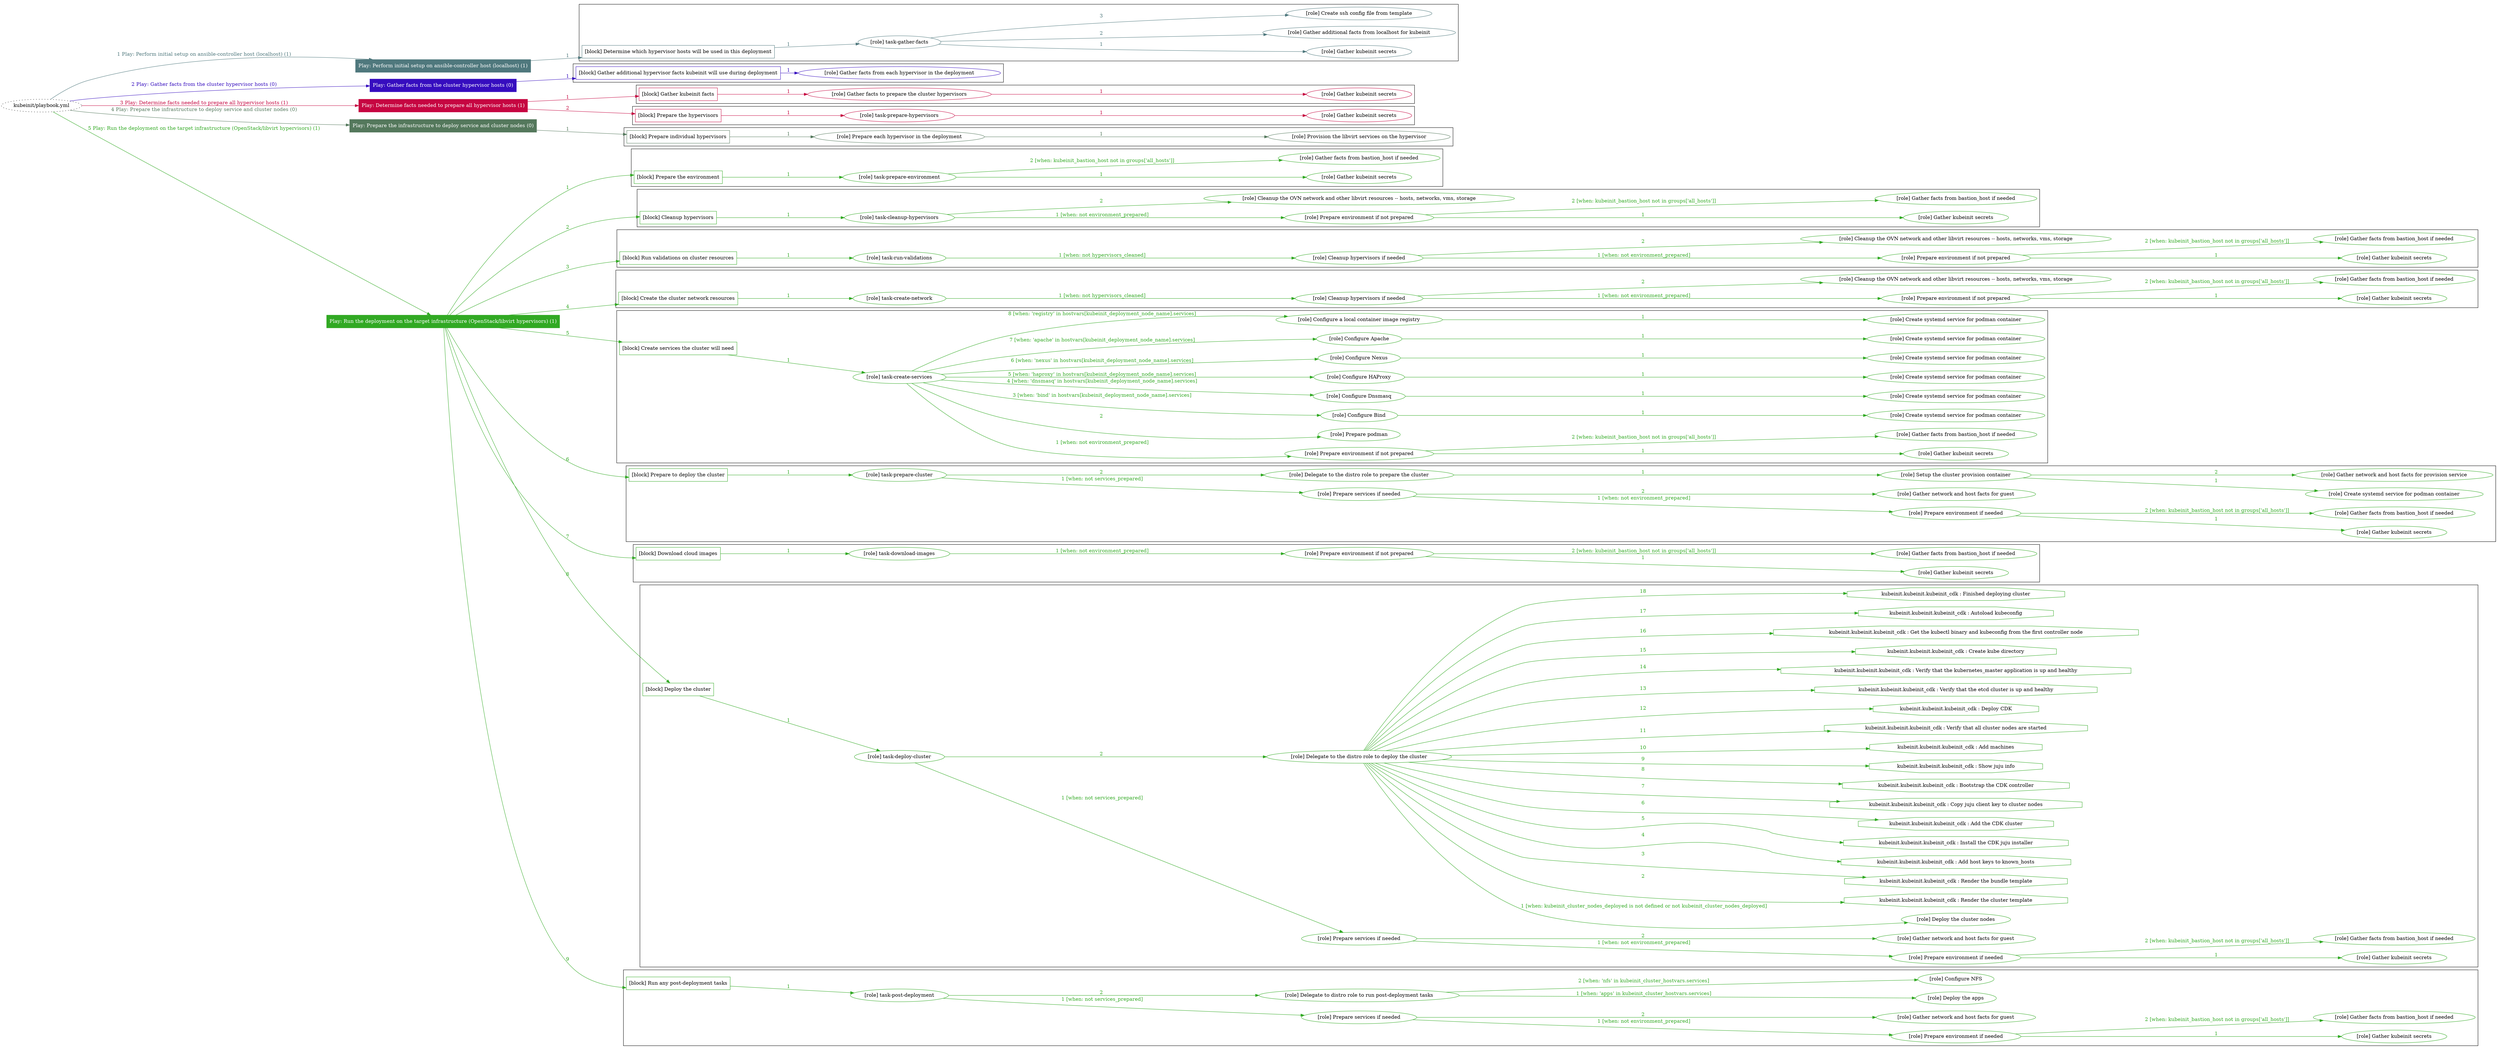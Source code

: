 digraph {
	graph [concentrate=true ordering=in rankdir=LR ratio=fill]
	edge [esep=5 sep=10]
	"kubeinit/playbook.yml" [URL="/home/runner/work/kubeinit/kubeinit/kubeinit/playbook.yml" id=playbook_dfb9aaf6 style=dotted]
	"kubeinit/playbook.yml" -> play_ce35be70 [label="1 Play: Perform initial setup on ansible-controller host (localhost) (1)" color="#4f787d" fontcolor="#4f787d" id=edge_play_ce35be70 labeltooltip="1 Play: Perform initial setup on ansible-controller host (localhost) (1)" tooltip="1 Play: Perform initial setup on ansible-controller host (localhost) (1)"]
	subgraph "Play: Perform initial setup on ansible-controller host (localhost) (1)" {
		play_ce35be70 [label="Play: Perform initial setup on ansible-controller host (localhost) (1)" URL="/home/runner/work/kubeinit/kubeinit/kubeinit/playbook.yml" color="#4f787d" fontcolor="#ffffff" id=play_ce35be70 shape=box style=filled tooltip=localhost]
		play_ce35be70 -> block_980a6d3f [label=1 color="#4f787d" fontcolor="#4f787d" id=edge_block_980a6d3f labeltooltip=1 tooltip=1]
		subgraph cluster_block_980a6d3f {
			block_980a6d3f [label="[block] Determine which hypervisor hosts will be used in this deployment" URL="/home/runner/work/kubeinit/kubeinit/kubeinit/playbook.yml" color="#4f787d" id=block_980a6d3f labeltooltip="Determine which hypervisor hosts will be used in this deployment" shape=box tooltip="Determine which hypervisor hosts will be used in this deployment"]
			block_980a6d3f -> role_577dd41f [label="1 " color="#4f787d" fontcolor="#4f787d" id=edge_role_577dd41f labeltooltip="1 " tooltip="1 "]
			subgraph "task-gather-facts" {
				role_577dd41f [label="[role] task-gather-facts" URL="/home/runner/work/kubeinit/kubeinit/kubeinit/playbook.yml" color="#4f787d" id=role_577dd41f tooltip="task-gather-facts"]
				role_577dd41f -> role_c8eecd7a [label="1 " color="#4f787d" fontcolor="#4f787d" id=edge_role_c8eecd7a labeltooltip="1 " tooltip="1 "]
				subgraph "Gather kubeinit secrets" {
					role_c8eecd7a [label="[role] Gather kubeinit secrets" URL="/home/runner/.ansible/collections/ansible_collections/kubeinit/kubeinit/roles/kubeinit_prepare/tasks/build_hypervisors_group.yml" color="#4f787d" id=role_c8eecd7a tooltip="Gather kubeinit secrets"]
				}
				role_577dd41f -> role_4077e6ee [label="2 " color="#4f787d" fontcolor="#4f787d" id=edge_role_4077e6ee labeltooltip="2 " tooltip="2 "]
				subgraph "Gather additional facts from localhost for kubeinit" {
					role_4077e6ee [label="[role] Gather additional facts from localhost for kubeinit" URL="/home/runner/.ansible/collections/ansible_collections/kubeinit/kubeinit/roles/kubeinit_prepare/tasks/build_hypervisors_group.yml" color="#4f787d" id=role_4077e6ee tooltip="Gather additional facts from localhost for kubeinit"]
				}
				role_577dd41f -> role_09afb57d [label="3 " color="#4f787d" fontcolor="#4f787d" id=edge_role_09afb57d labeltooltip="3 " tooltip="3 "]
				subgraph "Create ssh config file from template" {
					role_09afb57d [label="[role] Create ssh config file from template" URL="/home/runner/.ansible/collections/ansible_collections/kubeinit/kubeinit/roles/kubeinit_prepare/tasks/build_hypervisors_group.yml" color="#4f787d" id=role_09afb57d tooltip="Create ssh config file from template"]
				}
			}
		}
	}
	"kubeinit/playbook.yml" -> play_c5776a15 [label="2 Play: Gather facts from the cluster hypervisor hosts (0)" color="#360dbf" fontcolor="#360dbf" id=edge_play_c5776a15 labeltooltip="2 Play: Gather facts from the cluster hypervisor hosts (0)" tooltip="2 Play: Gather facts from the cluster hypervisor hosts (0)"]
	subgraph "Play: Gather facts from the cluster hypervisor hosts (0)" {
		play_c5776a15 [label="Play: Gather facts from the cluster hypervisor hosts (0)" URL="/home/runner/work/kubeinit/kubeinit/kubeinit/playbook.yml" color="#360dbf" fontcolor="#ffffff" id=play_c5776a15 shape=box style=filled tooltip="Play: Gather facts from the cluster hypervisor hosts (0)"]
		play_c5776a15 -> block_03d723db [label=1 color="#360dbf" fontcolor="#360dbf" id=edge_block_03d723db labeltooltip=1 tooltip=1]
		subgraph cluster_block_03d723db {
			block_03d723db [label="[block] Gather additional hypervisor facts kubeinit will use during deployment" URL="/home/runner/work/kubeinit/kubeinit/kubeinit/playbook.yml" color="#360dbf" id=block_03d723db labeltooltip="Gather additional hypervisor facts kubeinit will use during deployment" shape=box tooltip="Gather additional hypervisor facts kubeinit will use during deployment"]
			block_03d723db -> role_07806a2a [label="1 " color="#360dbf" fontcolor="#360dbf" id=edge_role_07806a2a labeltooltip="1 " tooltip="1 "]
			subgraph "Gather facts from each hypervisor in the deployment" {
				role_07806a2a [label="[role] Gather facts from each hypervisor in the deployment" URL="/home/runner/work/kubeinit/kubeinit/kubeinit/playbook.yml" color="#360dbf" id=role_07806a2a tooltip="Gather facts from each hypervisor in the deployment"]
			}
		}
	}
	"kubeinit/playbook.yml" -> play_e77ea2e9 [label="3 Play: Determine facts needed to prepare all hypervisor hosts (1)" color="#c60641" fontcolor="#c60641" id=edge_play_e77ea2e9 labeltooltip="3 Play: Determine facts needed to prepare all hypervisor hosts (1)" tooltip="3 Play: Determine facts needed to prepare all hypervisor hosts (1)"]
	subgraph "Play: Determine facts needed to prepare all hypervisor hosts (1)" {
		play_e77ea2e9 [label="Play: Determine facts needed to prepare all hypervisor hosts (1)" URL="/home/runner/work/kubeinit/kubeinit/kubeinit/playbook.yml" color="#c60641" fontcolor="#ffffff" id=play_e77ea2e9 shape=box style=filled tooltip=localhost]
		play_e77ea2e9 -> block_cf10e8ef [label=1 color="#c60641" fontcolor="#c60641" id=edge_block_cf10e8ef labeltooltip=1 tooltip=1]
		subgraph cluster_block_cf10e8ef {
			block_cf10e8ef [label="[block] Gather kubeinit facts" URL="/home/runner/work/kubeinit/kubeinit/kubeinit/playbook.yml" color="#c60641" id=block_cf10e8ef labeltooltip="Gather kubeinit facts" shape=box tooltip="Gather kubeinit facts"]
			block_cf10e8ef -> role_2bd55e0e [label="1 " color="#c60641" fontcolor="#c60641" id=edge_role_2bd55e0e labeltooltip="1 " tooltip="1 "]
			subgraph "Gather facts to prepare the cluster hypervisors" {
				role_2bd55e0e [label="[role] Gather facts to prepare the cluster hypervisors" URL="/home/runner/work/kubeinit/kubeinit/kubeinit/playbook.yml" color="#c60641" id=role_2bd55e0e tooltip="Gather facts to prepare the cluster hypervisors"]
				role_2bd55e0e -> role_bd4fb878 [label="1 " color="#c60641" fontcolor="#c60641" id=edge_role_bd4fb878 labeltooltip="1 " tooltip="1 "]
				subgraph "Gather kubeinit secrets" {
					role_bd4fb878 [label="[role] Gather kubeinit secrets" URL="/home/runner/.ansible/collections/ansible_collections/kubeinit/kubeinit/roles/kubeinit_prepare/tasks/gather_kubeinit_facts.yml" color="#c60641" id=role_bd4fb878 tooltip="Gather kubeinit secrets"]
				}
			}
		}
		play_e77ea2e9 -> block_c639c18f [label=2 color="#c60641" fontcolor="#c60641" id=edge_block_c639c18f labeltooltip=2 tooltip=2]
		subgraph cluster_block_c639c18f {
			block_c639c18f [label="[block] Prepare the hypervisors" URL="/home/runner/work/kubeinit/kubeinit/kubeinit/playbook.yml" color="#c60641" id=block_c639c18f labeltooltip="Prepare the hypervisors" shape=box tooltip="Prepare the hypervisors"]
			block_c639c18f -> role_d2f1f141 [label="1 " color="#c60641" fontcolor="#c60641" id=edge_role_d2f1f141 labeltooltip="1 " tooltip="1 "]
			subgraph "task-prepare-hypervisors" {
				role_d2f1f141 [label="[role] task-prepare-hypervisors" URL="/home/runner/work/kubeinit/kubeinit/kubeinit/playbook.yml" color="#c60641" id=role_d2f1f141 tooltip="task-prepare-hypervisors"]
				role_d2f1f141 -> role_ad0643ac [label="1 " color="#c60641" fontcolor="#c60641" id=edge_role_ad0643ac labeltooltip="1 " tooltip="1 "]
				subgraph "Gather kubeinit secrets" {
					role_ad0643ac [label="[role] Gather kubeinit secrets" URL="/home/runner/.ansible/collections/ansible_collections/kubeinit/kubeinit/roles/kubeinit_prepare/tasks/gather_kubeinit_facts.yml" color="#c60641" id=role_ad0643ac tooltip="Gather kubeinit secrets"]
				}
			}
		}
	}
	"kubeinit/playbook.yml" -> play_0781d156 [label="4 Play: Prepare the infrastructure to deploy service and cluster nodes (0)" color="#54785c" fontcolor="#54785c" id=edge_play_0781d156 labeltooltip="4 Play: Prepare the infrastructure to deploy service and cluster nodes (0)" tooltip="4 Play: Prepare the infrastructure to deploy service and cluster nodes (0)"]
	subgraph "Play: Prepare the infrastructure to deploy service and cluster nodes (0)" {
		play_0781d156 [label="Play: Prepare the infrastructure to deploy service and cluster nodes (0)" URL="/home/runner/work/kubeinit/kubeinit/kubeinit/playbook.yml" color="#54785c" fontcolor="#ffffff" id=play_0781d156 shape=box style=filled tooltip="Play: Prepare the infrastructure to deploy service and cluster nodes (0)"]
		play_0781d156 -> block_b0ea0a8d [label=1 color="#54785c" fontcolor="#54785c" id=edge_block_b0ea0a8d labeltooltip=1 tooltip=1]
		subgraph cluster_block_b0ea0a8d {
			block_b0ea0a8d [label="[block] Prepare individual hypervisors" URL="/home/runner/work/kubeinit/kubeinit/kubeinit/playbook.yml" color="#54785c" id=block_b0ea0a8d labeltooltip="Prepare individual hypervisors" shape=box tooltip="Prepare individual hypervisors"]
			block_b0ea0a8d -> role_e4de26d9 [label="1 " color="#54785c" fontcolor="#54785c" id=edge_role_e4de26d9 labeltooltip="1 " tooltip="1 "]
			subgraph "Prepare each hypervisor in the deployment" {
				role_e4de26d9 [label="[role] Prepare each hypervisor in the deployment" URL="/home/runner/work/kubeinit/kubeinit/kubeinit/playbook.yml" color="#54785c" id=role_e4de26d9 tooltip="Prepare each hypervisor in the deployment"]
				role_e4de26d9 -> role_e4129173 [label="1 " color="#54785c" fontcolor="#54785c" id=edge_role_e4129173 labeltooltip="1 " tooltip="1 "]
				subgraph "Provision the libvirt services on the hypervisor" {
					role_e4129173 [label="[role] Provision the libvirt services on the hypervisor" URL="/home/runner/.ansible/collections/ansible_collections/kubeinit/kubeinit/roles/kubeinit_prepare/tasks/prepare_hypervisor.yml" color="#54785c" id=role_e4129173 tooltip="Provision the libvirt services on the hypervisor"]
				}
			}
		}
	}
	"kubeinit/playbook.yml" -> play_5db4dd1e [label="5 Play: Run the deployment on the target infrastructure (OpenStack/libvirt hypervisors) (1)" color="#31a923" fontcolor="#31a923" id=edge_play_5db4dd1e labeltooltip="5 Play: Run the deployment on the target infrastructure (OpenStack/libvirt hypervisors) (1)" tooltip="5 Play: Run the deployment on the target infrastructure (OpenStack/libvirt hypervisors) (1)"]
	subgraph "Play: Run the deployment on the target infrastructure (OpenStack/libvirt hypervisors) (1)" {
		play_5db4dd1e [label="Play: Run the deployment on the target infrastructure (OpenStack/libvirt hypervisors) (1)" URL="/home/runner/work/kubeinit/kubeinit/kubeinit/playbook.yml" color="#31a923" fontcolor="#ffffff" id=play_5db4dd1e shape=box style=filled tooltip=localhost]
		play_5db4dd1e -> block_e2bd1c97 [label=1 color="#31a923" fontcolor="#31a923" id=edge_block_e2bd1c97 labeltooltip=1 tooltip=1]
		subgraph cluster_block_e2bd1c97 {
			block_e2bd1c97 [label="[block] Prepare the environment" URL="/home/runner/work/kubeinit/kubeinit/kubeinit/playbook.yml" color="#31a923" id=block_e2bd1c97 labeltooltip="Prepare the environment" shape=box tooltip="Prepare the environment"]
			block_e2bd1c97 -> role_127ac9b0 [label="1 " color="#31a923" fontcolor="#31a923" id=edge_role_127ac9b0 labeltooltip="1 " tooltip="1 "]
			subgraph "task-prepare-environment" {
				role_127ac9b0 [label="[role] task-prepare-environment" URL="/home/runner/work/kubeinit/kubeinit/kubeinit/playbook.yml" color="#31a923" id=role_127ac9b0 tooltip="task-prepare-environment"]
				role_127ac9b0 -> role_daf3ff35 [label="1 " color="#31a923" fontcolor="#31a923" id=edge_role_daf3ff35 labeltooltip="1 " tooltip="1 "]
				subgraph "Gather kubeinit secrets" {
					role_daf3ff35 [label="[role] Gather kubeinit secrets" URL="/home/runner/.ansible/collections/ansible_collections/kubeinit/kubeinit/roles/kubeinit_prepare/tasks/gather_kubeinit_facts.yml" color="#31a923" id=role_daf3ff35 tooltip="Gather kubeinit secrets"]
				}
				role_127ac9b0 -> role_3d4f7967 [label="2 [when: kubeinit_bastion_host not in groups['all_hosts']]" color="#31a923" fontcolor="#31a923" id=edge_role_3d4f7967 labeltooltip="2 [when: kubeinit_bastion_host not in groups['all_hosts']]" tooltip="2 [when: kubeinit_bastion_host not in groups['all_hosts']]"]
				subgraph "Gather facts from bastion_host if needed" {
					role_3d4f7967 [label="[role] Gather facts from bastion_host if needed" URL="/home/runner/.ansible/collections/ansible_collections/kubeinit/kubeinit/roles/kubeinit_prepare/tasks/main.yml" color="#31a923" id=role_3d4f7967 tooltip="Gather facts from bastion_host if needed"]
				}
			}
		}
		play_5db4dd1e -> block_7ab12c16 [label=2 color="#31a923" fontcolor="#31a923" id=edge_block_7ab12c16 labeltooltip=2 tooltip=2]
		subgraph cluster_block_7ab12c16 {
			block_7ab12c16 [label="[block] Cleanup hypervisors" URL="/home/runner/work/kubeinit/kubeinit/kubeinit/playbook.yml" color="#31a923" id=block_7ab12c16 labeltooltip="Cleanup hypervisors" shape=box tooltip="Cleanup hypervisors"]
			block_7ab12c16 -> role_fcd15bdf [label="1 " color="#31a923" fontcolor="#31a923" id=edge_role_fcd15bdf labeltooltip="1 " tooltip="1 "]
			subgraph "task-cleanup-hypervisors" {
				role_fcd15bdf [label="[role] task-cleanup-hypervisors" URL="/home/runner/work/kubeinit/kubeinit/kubeinit/playbook.yml" color="#31a923" id=role_fcd15bdf tooltip="task-cleanup-hypervisors"]
				role_fcd15bdf -> role_fe99cabe [label="1 [when: not environment_prepared]" color="#31a923" fontcolor="#31a923" id=edge_role_fe99cabe labeltooltip="1 [when: not environment_prepared]" tooltip="1 [when: not environment_prepared]"]
				subgraph "Prepare environment if not prepared" {
					role_fe99cabe [label="[role] Prepare environment if not prepared" URL="/home/runner/.ansible/collections/ansible_collections/kubeinit/kubeinit/roles/kubeinit_libvirt/tasks/cleanup_hypervisors.yml" color="#31a923" id=role_fe99cabe tooltip="Prepare environment if not prepared"]
					role_fe99cabe -> role_a492ea46 [label="1 " color="#31a923" fontcolor="#31a923" id=edge_role_a492ea46 labeltooltip="1 " tooltip="1 "]
					subgraph "Gather kubeinit secrets" {
						role_a492ea46 [label="[role] Gather kubeinit secrets" URL="/home/runner/.ansible/collections/ansible_collections/kubeinit/kubeinit/roles/kubeinit_prepare/tasks/gather_kubeinit_facts.yml" color="#31a923" id=role_a492ea46 tooltip="Gather kubeinit secrets"]
					}
					role_fe99cabe -> role_74f406ee [label="2 [when: kubeinit_bastion_host not in groups['all_hosts']]" color="#31a923" fontcolor="#31a923" id=edge_role_74f406ee labeltooltip="2 [when: kubeinit_bastion_host not in groups['all_hosts']]" tooltip="2 [when: kubeinit_bastion_host not in groups['all_hosts']]"]
					subgraph "Gather facts from bastion_host if needed" {
						role_74f406ee [label="[role] Gather facts from bastion_host if needed" URL="/home/runner/.ansible/collections/ansible_collections/kubeinit/kubeinit/roles/kubeinit_prepare/tasks/main.yml" color="#31a923" id=role_74f406ee tooltip="Gather facts from bastion_host if needed"]
					}
				}
				role_fcd15bdf -> role_d7374911 [label="2 " color="#31a923" fontcolor="#31a923" id=edge_role_d7374911 labeltooltip="2 " tooltip="2 "]
				subgraph "Cleanup the OVN network and other libvirt resources -- hosts, networks, vms, storage" {
					role_d7374911 [label="[role] Cleanup the OVN network and other libvirt resources -- hosts, networks, vms, storage" URL="/home/runner/.ansible/collections/ansible_collections/kubeinit/kubeinit/roles/kubeinit_libvirt/tasks/cleanup_hypervisors.yml" color="#31a923" id=role_d7374911 tooltip="Cleanup the OVN network and other libvirt resources -- hosts, networks, vms, storage"]
				}
			}
		}
		play_5db4dd1e -> block_58ce8b06 [label=3 color="#31a923" fontcolor="#31a923" id=edge_block_58ce8b06 labeltooltip=3 tooltip=3]
		subgraph cluster_block_58ce8b06 {
			block_58ce8b06 [label="[block] Run validations on cluster resources" URL="/home/runner/work/kubeinit/kubeinit/kubeinit/playbook.yml" color="#31a923" id=block_58ce8b06 labeltooltip="Run validations on cluster resources" shape=box tooltip="Run validations on cluster resources"]
			block_58ce8b06 -> role_72976745 [label="1 " color="#31a923" fontcolor="#31a923" id=edge_role_72976745 labeltooltip="1 " tooltip="1 "]
			subgraph "task-run-validations" {
				role_72976745 [label="[role] task-run-validations" URL="/home/runner/work/kubeinit/kubeinit/kubeinit/playbook.yml" color="#31a923" id=role_72976745 tooltip="task-run-validations"]
				role_72976745 -> role_994501f9 [label="1 [when: not hypervisors_cleaned]" color="#31a923" fontcolor="#31a923" id=edge_role_994501f9 labeltooltip="1 [when: not hypervisors_cleaned]" tooltip="1 [when: not hypervisors_cleaned]"]
				subgraph "Cleanup hypervisors if needed" {
					role_994501f9 [label="[role] Cleanup hypervisors if needed" URL="/home/runner/.ansible/collections/ansible_collections/kubeinit/kubeinit/roles/kubeinit_validations/tasks/main.yml" color="#31a923" id=role_994501f9 tooltip="Cleanup hypervisors if needed"]
					role_994501f9 -> role_42813f21 [label="1 [when: not environment_prepared]" color="#31a923" fontcolor="#31a923" id=edge_role_42813f21 labeltooltip="1 [when: not environment_prepared]" tooltip="1 [when: not environment_prepared]"]
					subgraph "Prepare environment if not prepared" {
						role_42813f21 [label="[role] Prepare environment if not prepared" URL="/home/runner/.ansible/collections/ansible_collections/kubeinit/kubeinit/roles/kubeinit_libvirt/tasks/cleanup_hypervisors.yml" color="#31a923" id=role_42813f21 tooltip="Prepare environment if not prepared"]
						role_42813f21 -> role_8debfaa7 [label="1 " color="#31a923" fontcolor="#31a923" id=edge_role_8debfaa7 labeltooltip="1 " tooltip="1 "]
						subgraph "Gather kubeinit secrets" {
							role_8debfaa7 [label="[role] Gather kubeinit secrets" URL="/home/runner/.ansible/collections/ansible_collections/kubeinit/kubeinit/roles/kubeinit_prepare/tasks/gather_kubeinit_facts.yml" color="#31a923" id=role_8debfaa7 tooltip="Gather kubeinit secrets"]
						}
						role_42813f21 -> role_16a1b7a2 [label="2 [when: kubeinit_bastion_host not in groups['all_hosts']]" color="#31a923" fontcolor="#31a923" id=edge_role_16a1b7a2 labeltooltip="2 [when: kubeinit_bastion_host not in groups['all_hosts']]" tooltip="2 [when: kubeinit_bastion_host not in groups['all_hosts']]"]
						subgraph "Gather facts from bastion_host if needed" {
							role_16a1b7a2 [label="[role] Gather facts from bastion_host if needed" URL="/home/runner/.ansible/collections/ansible_collections/kubeinit/kubeinit/roles/kubeinit_prepare/tasks/main.yml" color="#31a923" id=role_16a1b7a2 tooltip="Gather facts from bastion_host if needed"]
						}
					}
					role_994501f9 -> role_31ad7823 [label="2 " color="#31a923" fontcolor="#31a923" id=edge_role_31ad7823 labeltooltip="2 " tooltip="2 "]
					subgraph "Cleanup the OVN network and other libvirt resources -- hosts, networks, vms, storage" {
						role_31ad7823 [label="[role] Cleanup the OVN network and other libvirt resources -- hosts, networks, vms, storage" URL="/home/runner/.ansible/collections/ansible_collections/kubeinit/kubeinit/roles/kubeinit_libvirt/tasks/cleanup_hypervisors.yml" color="#31a923" id=role_31ad7823 tooltip="Cleanup the OVN network and other libvirt resources -- hosts, networks, vms, storage"]
					}
				}
			}
		}
		play_5db4dd1e -> block_56ce4972 [label=4 color="#31a923" fontcolor="#31a923" id=edge_block_56ce4972 labeltooltip=4 tooltip=4]
		subgraph cluster_block_56ce4972 {
			block_56ce4972 [label="[block] Create the cluster network resources" URL="/home/runner/work/kubeinit/kubeinit/kubeinit/playbook.yml" color="#31a923" id=block_56ce4972 labeltooltip="Create the cluster network resources" shape=box tooltip="Create the cluster network resources"]
			block_56ce4972 -> role_69dabe99 [label="1 " color="#31a923" fontcolor="#31a923" id=edge_role_69dabe99 labeltooltip="1 " tooltip="1 "]
			subgraph "task-create-network" {
				role_69dabe99 [label="[role] task-create-network" URL="/home/runner/work/kubeinit/kubeinit/kubeinit/playbook.yml" color="#31a923" id=role_69dabe99 tooltip="task-create-network"]
				role_69dabe99 -> role_5c74fa14 [label="1 [when: not hypervisors_cleaned]" color="#31a923" fontcolor="#31a923" id=edge_role_5c74fa14 labeltooltip="1 [when: not hypervisors_cleaned]" tooltip="1 [when: not hypervisors_cleaned]"]
				subgraph "Cleanup hypervisors if needed" {
					role_5c74fa14 [label="[role] Cleanup hypervisors if needed" URL="/home/runner/.ansible/collections/ansible_collections/kubeinit/kubeinit/roles/kubeinit_libvirt/tasks/create_network.yml" color="#31a923" id=role_5c74fa14 tooltip="Cleanup hypervisors if needed"]
					role_5c74fa14 -> role_e1b32fb2 [label="1 [when: not environment_prepared]" color="#31a923" fontcolor="#31a923" id=edge_role_e1b32fb2 labeltooltip="1 [when: not environment_prepared]" tooltip="1 [when: not environment_prepared]"]
					subgraph "Prepare environment if not prepared" {
						role_e1b32fb2 [label="[role] Prepare environment if not prepared" URL="/home/runner/.ansible/collections/ansible_collections/kubeinit/kubeinit/roles/kubeinit_libvirt/tasks/cleanup_hypervisors.yml" color="#31a923" id=role_e1b32fb2 tooltip="Prepare environment if not prepared"]
						role_e1b32fb2 -> role_a33f6403 [label="1 " color="#31a923" fontcolor="#31a923" id=edge_role_a33f6403 labeltooltip="1 " tooltip="1 "]
						subgraph "Gather kubeinit secrets" {
							role_a33f6403 [label="[role] Gather kubeinit secrets" URL="/home/runner/.ansible/collections/ansible_collections/kubeinit/kubeinit/roles/kubeinit_prepare/tasks/gather_kubeinit_facts.yml" color="#31a923" id=role_a33f6403 tooltip="Gather kubeinit secrets"]
						}
						role_e1b32fb2 -> role_2daa5a6a [label="2 [when: kubeinit_bastion_host not in groups['all_hosts']]" color="#31a923" fontcolor="#31a923" id=edge_role_2daa5a6a labeltooltip="2 [when: kubeinit_bastion_host not in groups['all_hosts']]" tooltip="2 [when: kubeinit_bastion_host not in groups['all_hosts']]"]
						subgraph "Gather facts from bastion_host if needed" {
							role_2daa5a6a [label="[role] Gather facts from bastion_host if needed" URL="/home/runner/.ansible/collections/ansible_collections/kubeinit/kubeinit/roles/kubeinit_prepare/tasks/main.yml" color="#31a923" id=role_2daa5a6a tooltip="Gather facts from bastion_host if needed"]
						}
					}
					role_5c74fa14 -> role_f1e6a7f8 [label="2 " color="#31a923" fontcolor="#31a923" id=edge_role_f1e6a7f8 labeltooltip="2 " tooltip="2 "]
					subgraph "Cleanup the OVN network and other libvirt resources -- hosts, networks, vms, storage" {
						role_f1e6a7f8 [label="[role] Cleanup the OVN network and other libvirt resources -- hosts, networks, vms, storage" URL="/home/runner/.ansible/collections/ansible_collections/kubeinit/kubeinit/roles/kubeinit_libvirt/tasks/cleanup_hypervisors.yml" color="#31a923" id=role_f1e6a7f8 tooltip="Cleanup the OVN network and other libvirt resources -- hosts, networks, vms, storage"]
					}
				}
			}
		}
		play_5db4dd1e -> block_0e151135 [label=5 color="#31a923" fontcolor="#31a923" id=edge_block_0e151135 labeltooltip=5 tooltip=5]
		subgraph cluster_block_0e151135 {
			block_0e151135 [label="[block] Create services the cluster will need" URL="/home/runner/work/kubeinit/kubeinit/kubeinit/playbook.yml" color="#31a923" id=block_0e151135 labeltooltip="Create services the cluster will need" shape=box tooltip="Create services the cluster will need"]
			block_0e151135 -> role_da6ffddc [label="1 " color="#31a923" fontcolor="#31a923" id=edge_role_da6ffddc labeltooltip="1 " tooltip="1 "]
			subgraph "task-create-services" {
				role_da6ffddc [label="[role] task-create-services" URL="/home/runner/work/kubeinit/kubeinit/kubeinit/playbook.yml" color="#31a923" id=role_da6ffddc tooltip="task-create-services"]
				role_da6ffddc -> role_b94b5273 [label="1 [when: not environment_prepared]" color="#31a923" fontcolor="#31a923" id=edge_role_b94b5273 labeltooltip="1 [when: not environment_prepared]" tooltip="1 [when: not environment_prepared]"]
				subgraph "Prepare environment if not prepared" {
					role_b94b5273 [label="[role] Prepare environment if not prepared" URL="/home/runner/.ansible/collections/ansible_collections/kubeinit/kubeinit/roles/kubeinit_services/tasks/main.yml" color="#31a923" id=role_b94b5273 tooltip="Prepare environment if not prepared"]
					role_b94b5273 -> role_0c5cc9a3 [label="1 " color="#31a923" fontcolor="#31a923" id=edge_role_0c5cc9a3 labeltooltip="1 " tooltip="1 "]
					subgraph "Gather kubeinit secrets" {
						role_0c5cc9a3 [label="[role] Gather kubeinit secrets" URL="/home/runner/.ansible/collections/ansible_collections/kubeinit/kubeinit/roles/kubeinit_prepare/tasks/gather_kubeinit_facts.yml" color="#31a923" id=role_0c5cc9a3 tooltip="Gather kubeinit secrets"]
					}
					role_b94b5273 -> role_8e33503c [label="2 [when: kubeinit_bastion_host not in groups['all_hosts']]" color="#31a923" fontcolor="#31a923" id=edge_role_8e33503c labeltooltip="2 [when: kubeinit_bastion_host not in groups['all_hosts']]" tooltip="2 [when: kubeinit_bastion_host not in groups['all_hosts']]"]
					subgraph "Gather facts from bastion_host if needed" {
						role_8e33503c [label="[role] Gather facts from bastion_host if needed" URL="/home/runner/.ansible/collections/ansible_collections/kubeinit/kubeinit/roles/kubeinit_prepare/tasks/main.yml" color="#31a923" id=role_8e33503c tooltip="Gather facts from bastion_host if needed"]
					}
				}
				role_da6ffddc -> role_672cb0c3 [label="2 " color="#31a923" fontcolor="#31a923" id=edge_role_672cb0c3 labeltooltip="2 " tooltip="2 "]
				subgraph "Prepare podman" {
					role_672cb0c3 [label="[role] Prepare podman" URL="/home/runner/.ansible/collections/ansible_collections/kubeinit/kubeinit/roles/kubeinit_services/tasks/00_create_service_pod.yml" color="#31a923" id=role_672cb0c3 tooltip="Prepare podman"]
				}
				role_da6ffddc -> role_0ef0bf6f [label="3 [when: 'bind' in hostvars[kubeinit_deployment_node_name].services]" color="#31a923" fontcolor="#31a923" id=edge_role_0ef0bf6f labeltooltip="3 [when: 'bind' in hostvars[kubeinit_deployment_node_name].services]" tooltip="3 [when: 'bind' in hostvars[kubeinit_deployment_node_name].services]"]
				subgraph "Configure Bind" {
					role_0ef0bf6f [label="[role] Configure Bind" URL="/home/runner/.ansible/collections/ansible_collections/kubeinit/kubeinit/roles/kubeinit_services/tasks/start_services_containers.yml" color="#31a923" id=role_0ef0bf6f tooltip="Configure Bind"]
					role_0ef0bf6f -> role_20842c36 [label="1 " color="#31a923" fontcolor="#31a923" id=edge_role_20842c36 labeltooltip="1 " tooltip="1 "]
					subgraph "Create systemd service for podman container" {
						role_20842c36 [label="[role] Create systemd service for podman container" URL="/home/runner/.ansible/collections/ansible_collections/kubeinit/kubeinit/roles/kubeinit_bind/tasks/main.yml" color="#31a923" id=role_20842c36 tooltip="Create systemd service for podman container"]
					}
				}
				role_da6ffddc -> role_c39048c2 [label="4 [when: 'dnsmasq' in hostvars[kubeinit_deployment_node_name].services]" color="#31a923" fontcolor="#31a923" id=edge_role_c39048c2 labeltooltip="4 [when: 'dnsmasq' in hostvars[kubeinit_deployment_node_name].services]" tooltip="4 [when: 'dnsmasq' in hostvars[kubeinit_deployment_node_name].services]"]
				subgraph "Configure Dnsmasq" {
					role_c39048c2 [label="[role] Configure Dnsmasq" URL="/home/runner/.ansible/collections/ansible_collections/kubeinit/kubeinit/roles/kubeinit_services/tasks/start_services_containers.yml" color="#31a923" id=role_c39048c2 tooltip="Configure Dnsmasq"]
					role_c39048c2 -> role_0a48ec96 [label="1 " color="#31a923" fontcolor="#31a923" id=edge_role_0a48ec96 labeltooltip="1 " tooltip="1 "]
					subgraph "Create systemd service for podman container" {
						role_0a48ec96 [label="[role] Create systemd service for podman container" URL="/home/runner/.ansible/collections/ansible_collections/kubeinit/kubeinit/roles/kubeinit_dnsmasq/tasks/main.yml" color="#31a923" id=role_0a48ec96 tooltip="Create systemd service for podman container"]
					}
				}
				role_da6ffddc -> role_bccc2932 [label="5 [when: 'haproxy' in hostvars[kubeinit_deployment_node_name].services]" color="#31a923" fontcolor="#31a923" id=edge_role_bccc2932 labeltooltip="5 [when: 'haproxy' in hostvars[kubeinit_deployment_node_name].services]" tooltip="5 [when: 'haproxy' in hostvars[kubeinit_deployment_node_name].services]"]
				subgraph "Configure HAProxy" {
					role_bccc2932 [label="[role] Configure HAProxy" URL="/home/runner/.ansible/collections/ansible_collections/kubeinit/kubeinit/roles/kubeinit_services/tasks/start_services_containers.yml" color="#31a923" id=role_bccc2932 tooltip="Configure HAProxy"]
					role_bccc2932 -> role_aed6759c [label="1 " color="#31a923" fontcolor="#31a923" id=edge_role_aed6759c labeltooltip="1 " tooltip="1 "]
					subgraph "Create systemd service for podman container" {
						role_aed6759c [label="[role] Create systemd service for podman container" URL="/home/runner/.ansible/collections/ansible_collections/kubeinit/kubeinit/roles/kubeinit_haproxy/tasks/main.yml" color="#31a923" id=role_aed6759c tooltip="Create systemd service for podman container"]
					}
				}
				role_da6ffddc -> role_cbdf7e65 [label="6 [when: 'nexus' in hostvars[kubeinit_deployment_node_name].services]" color="#31a923" fontcolor="#31a923" id=edge_role_cbdf7e65 labeltooltip="6 [when: 'nexus' in hostvars[kubeinit_deployment_node_name].services]" tooltip="6 [when: 'nexus' in hostvars[kubeinit_deployment_node_name].services]"]
				subgraph "Configure Nexus" {
					role_cbdf7e65 [label="[role] Configure Nexus" URL="/home/runner/.ansible/collections/ansible_collections/kubeinit/kubeinit/roles/kubeinit_services/tasks/start_services_containers.yml" color="#31a923" id=role_cbdf7e65 tooltip="Configure Nexus"]
					role_cbdf7e65 -> role_6235a291 [label="1 " color="#31a923" fontcolor="#31a923" id=edge_role_6235a291 labeltooltip="1 " tooltip="1 "]
					subgraph "Create systemd service for podman container" {
						role_6235a291 [label="[role] Create systemd service for podman container" URL="/home/runner/.ansible/collections/ansible_collections/kubeinit/kubeinit/roles/kubeinit_nexus/tasks/main.yml" color="#31a923" id=role_6235a291 tooltip="Create systemd service for podman container"]
					}
				}
				role_da6ffddc -> role_2b10f0a9 [label="7 [when: 'apache' in hostvars[kubeinit_deployment_node_name].services]" color="#31a923" fontcolor="#31a923" id=edge_role_2b10f0a9 labeltooltip="7 [when: 'apache' in hostvars[kubeinit_deployment_node_name].services]" tooltip="7 [when: 'apache' in hostvars[kubeinit_deployment_node_name].services]"]
				subgraph "Configure Apache" {
					role_2b10f0a9 [label="[role] Configure Apache" URL="/home/runner/.ansible/collections/ansible_collections/kubeinit/kubeinit/roles/kubeinit_services/tasks/start_services_containers.yml" color="#31a923" id=role_2b10f0a9 tooltip="Configure Apache"]
					role_2b10f0a9 -> role_2278b8d3 [label="1 " color="#31a923" fontcolor="#31a923" id=edge_role_2278b8d3 labeltooltip="1 " tooltip="1 "]
					subgraph "Create systemd service for podman container" {
						role_2278b8d3 [label="[role] Create systemd service for podman container" URL="/home/runner/.ansible/collections/ansible_collections/kubeinit/kubeinit/roles/kubeinit_apache/tasks/main.yml" color="#31a923" id=role_2278b8d3 tooltip="Create systemd service for podman container"]
					}
				}
				role_da6ffddc -> role_a54919ca [label="8 [when: 'registry' in hostvars[kubeinit_deployment_node_name].services]" color="#31a923" fontcolor="#31a923" id=edge_role_a54919ca labeltooltip="8 [when: 'registry' in hostvars[kubeinit_deployment_node_name].services]" tooltip="8 [when: 'registry' in hostvars[kubeinit_deployment_node_name].services]"]
				subgraph "Configure a local container image registry" {
					role_a54919ca [label="[role] Configure a local container image registry" URL="/home/runner/.ansible/collections/ansible_collections/kubeinit/kubeinit/roles/kubeinit_services/tasks/start_services_containers.yml" color="#31a923" id=role_a54919ca tooltip="Configure a local container image registry"]
					role_a54919ca -> role_4dfa4a1d [label="1 " color="#31a923" fontcolor="#31a923" id=edge_role_4dfa4a1d labeltooltip="1 " tooltip="1 "]
					subgraph "Create systemd service for podman container" {
						role_4dfa4a1d [label="[role] Create systemd service for podman container" URL="/home/runner/.ansible/collections/ansible_collections/kubeinit/kubeinit/roles/kubeinit_registry/tasks/main.yml" color="#31a923" id=role_4dfa4a1d tooltip="Create systemd service for podman container"]
					}
				}
			}
		}
		play_5db4dd1e -> block_aaa4b8d7 [label=6 color="#31a923" fontcolor="#31a923" id=edge_block_aaa4b8d7 labeltooltip=6 tooltip=6]
		subgraph cluster_block_aaa4b8d7 {
			block_aaa4b8d7 [label="[block] Prepare to deploy the cluster" URL="/home/runner/work/kubeinit/kubeinit/kubeinit/playbook.yml" color="#31a923" id=block_aaa4b8d7 labeltooltip="Prepare to deploy the cluster" shape=box tooltip="Prepare to deploy the cluster"]
			block_aaa4b8d7 -> role_410123d0 [label="1 " color="#31a923" fontcolor="#31a923" id=edge_role_410123d0 labeltooltip="1 " tooltip="1 "]
			subgraph "task-prepare-cluster" {
				role_410123d0 [label="[role] task-prepare-cluster" URL="/home/runner/work/kubeinit/kubeinit/kubeinit/playbook.yml" color="#31a923" id=role_410123d0 tooltip="task-prepare-cluster"]
				role_410123d0 -> role_f5ade3de [label="1 [when: not services_prepared]" color="#31a923" fontcolor="#31a923" id=edge_role_f5ade3de labeltooltip="1 [when: not services_prepared]" tooltip="1 [when: not services_prepared]"]
				subgraph "Prepare services if needed" {
					role_f5ade3de [label="[role] Prepare services if needed" URL="/home/runner/.ansible/collections/ansible_collections/kubeinit/kubeinit/roles/kubeinit_prepare/tasks/prepare_cluster.yml" color="#31a923" id=role_f5ade3de tooltip="Prepare services if needed"]
					role_f5ade3de -> role_7365477c [label="1 [when: not environment_prepared]" color="#31a923" fontcolor="#31a923" id=edge_role_7365477c labeltooltip="1 [when: not environment_prepared]" tooltip="1 [when: not environment_prepared]"]
					subgraph "Prepare environment if needed" {
						role_7365477c [label="[role] Prepare environment if needed" URL="/home/runner/.ansible/collections/ansible_collections/kubeinit/kubeinit/roles/kubeinit_services/tasks/prepare_services.yml" color="#31a923" id=role_7365477c tooltip="Prepare environment if needed"]
						role_7365477c -> role_11ae3abd [label="1 " color="#31a923" fontcolor="#31a923" id=edge_role_11ae3abd labeltooltip="1 " tooltip="1 "]
						subgraph "Gather kubeinit secrets" {
							role_11ae3abd [label="[role] Gather kubeinit secrets" URL="/home/runner/.ansible/collections/ansible_collections/kubeinit/kubeinit/roles/kubeinit_prepare/tasks/gather_kubeinit_facts.yml" color="#31a923" id=role_11ae3abd tooltip="Gather kubeinit secrets"]
						}
						role_7365477c -> role_b60cfcc9 [label="2 [when: kubeinit_bastion_host not in groups['all_hosts']]" color="#31a923" fontcolor="#31a923" id=edge_role_b60cfcc9 labeltooltip="2 [when: kubeinit_bastion_host not in groups['all_hosts']]" tooltip="2 [when: kubeinit_bastion_host not in groups['all_hosts']]"]
						subgraph "Gather facts from bastion_host if needed" {
							role_b60cfcc9 [label="[role] Gather facts from bastion_host if needed" URL="/home/runner/.ansible/collections/ansible_collections/kubeinit/kubeinit/roles/kubeinit_prepare/tasks/main.yml" color="#31a923" id=role_b60cfcc9 tooltip="Gather facts from bastion_host if needed"]
						}
					}
					role_f5ade3de -> role_1aa975e3 [label="2 " color="#31a923" fontcolor="#31a923" id=edge_role_1aa975e3 labeltooltip="2 " tooltip="2 "]
					subgraph "Gather network and host facts for guest" {
						role_1aa975e3 [label="[role] Gather network and host facts for guest" URL="/home/runner/.ansible/collections/ansible_collections/kubeinit/kubeinit/roles/kubeinit_services/tasks/prepare_services.yml" color="#31a923" id=role_1aa975e3 tooltip="Gather network and host facts for guest"]
					}
				}
				role_410123d0 -> role_67336066 [label="2 " color="#31a923" fontcolor="#31a923" id=edge_role_67336066 labeltooltip="2 " tooltip="2 "]
				subgraph "Delegate to the distro role to prepare the cluster" {
					role_67336066 [label="[role] Delegate to the distro role to prepare the cluster" URL="/home/runner/.ansible/collections/ansible_collections/kubeinit/kubeinit/roles/kubeinit_prepare/tasks/prepare_cluster.yml" color="#31a923" id=role_67336066 tooltip="Delegate to the distro role to prepare the cluster"]
					role_67336066 -> role_43392af4 [label="1 " color="#31a923" fontcolor="#31a923" id=edge_role_43392af4 labeltooltip="1 " tooltip="1 "]
					subgraph "Setup the cluster provision container" {
						role_43392af4 [label="[role] Setup the cluster provision container" URL="/home/runner/.ansible/collections/ansible_collections/kubeinit/kubeinit/roles/kubeinit_cdk/tasks/prepare_cluster.yml" color="#31a923" id=role_43392af4 tooltip="Setup the cluster provision container"]
						role_43392af4 -> role_12a3481b [label="1 " color="#31a923" fontcolor="#31a923" id=edge_role_12a3481b labeltooltip="1 " tooltip="1 "]
						subgraph "Create systemd service for podman container" {
							role_12a3481b [label="[role] Create systemd service for podman container" URL="/home/runner/.ansible/collections/ansible_collections/kubeinit/kubeinit/roles/kubeinit_services/tasks/create_provision_container.yml" color="#31a923" id=role_12a3481b tooltip="Create systemd service for podman container"]
						}
						role_43392af4 -> role_5950400a [label="2 " color="#31a923" fontcolor="#31a923" id=edge_role_5950400a labeltooltip="2 " tooltip="2 "]
						subgraph "Gather network and host facts for provision service" {
							role_5950400a [label="[role] Gather network and host facts for provision service" URL="/home/runner/.ansible/collections/ansible_collections/kubeinit/kubeinit/roles/kubeinit_services/tasks/create_provision_container.yml" color="#31a923" id=role_5950400a tooltip="Gather network and host facts for provision service"]
						}
					}
				}
			}
		}
		play_5db4dd1e -> block_5b242e53 [label=7 color="#31a923" fontcolor="#31a923" id=edge_block_5b242e53 labeltooltip=7 tooltip=7]
		subgraph cluster_block_5b242e53 {
			block_5b242e53 [label="[block] Download cloud images" URL="/home/runner/work/kubeinit/kubeinit/kubeinit/playbook.yml" color="#31a923" id=block_5b242e53 labeltooltip="Download cloud images" shape=box tooltip="Download cloud images"]
			block_5b242e53 -> role_c98d451e [label="1 " color="#31a923" fontcolor="#31a923" id=edge_role_c98d451e labeltooltip="1 " tooltip="1 "]
			subgraph "task-download-images" {
				role_c98d451e [label="[role] task-download-images" URL="/home/runner/work/kubeinit/kubeinit/kubeinit/playbook.yml" color="#31a923" id=role_c98d451e tooltip="task-download-images"]
				role_c98d451e -> role_e6360a9e [label="1 [when: not environment_prepared]" color="#31a923" fontcolor="#31a923" id=edge_role_e6360a9e labeltooltip="1 [when: not environment_prepared]" tooltip="1 [when: not environment_prepared]"]
				subgraph "Prepare environment if not prepared" {
					role_e6360a9e [label="[role] Prepare environment if not prepared" URL="/home/runner/.ansible/collections/ansible_collections/kubeinit/kubeinit/roles/kubeinit_libvirt/tasks/download_cloud_images.yml" color="#31a923" id=role_e6360a9e tooltip="Prepare environment if not prepared"]
					role_e6360a9e -> role_d3c3fd29 [label="1 " color="#31a923" fontcolor="#31a923" id=edge_role_d3c3fd29 labeltooltip="1 " tooltip="1 "]
					subgraph "Gather kubeinit secrets" {
						role_d3c3fd29 [label="[role] Gather kubeinit secrets" URL="/home/runner/.ansible/collections/ansible_collections/kubeinit/kubeinit/roles/kubeinit_prepare/tasks/gather_kubeinit_facts.yml" color="#31a923" id=role_d3c3fd29 tooltip="Gather kubeinit secrets"]
					}
					role_e6360a9e -> role_420afa9b [label="2 [when: kubeinit_bastion_host not in groups['all_hosts']]" color="#31a923" fontcolor="#31a923" id=edge_role_420afa9b labeltooltip="2 [when: kubeinit_bastion_host not in groups['all_hosts']]" tooltip="2 [when: kubeinit_bastion_host not in groups['all_hosts']]"]
					subgraph "Gather facts from bastion_host if needed" {
						role_420afa9b [label="[role] Gather facts from bastion_host if needed" URL="/home/runner/.ansible/collections/ansible_collections/kubeinit/kubeinit/roles/kubeinit_prepare/tasks/main.yml" color="#31a923" id=role_420afa9b tooltip="Gather facts from bastion_host if needed"]
					}
				}
			}
		}
		play_5db4dd1e -> block_9e359c27 [label=8 color="#31a923" fontcolor="#31a923" id=edge_block_9e359c27 labeltooltip=8 tooltip=8]
		subgraph cluster_block_9e359c27 {
			block_9e359c27 [label="[block] Deploy the cluster" URL="/home/runner/work/kubeinit/kubeinit/kubeinit/playbook.yml" color="#31a923" id=block_9e359c27 labeltooltip="Deploy the cluster" shape=box tooltip="Deploy the cluster"]
			block_9e359c27 -> role_5875dafd [label="1 " color="#31a923" fontcolor="#31a923" id=edge_role_5875dafd labeltooltip="1 " tooltip="1 "]
			subgraph "task-deploy-cluster" {
				role_5875dafd [label="[role] task-deploy-cluster" URL="/home/runner/work/kubeinit/kubeinit/kubeinit/playbook.yml" color="#31a923" id=role_5875dafd tooltip="task-deploy-cluster"]
				role_5875dafd -> role_2829a3fa [label="1 [when: not services_prepared]" color="#31a923" fontcolor="#31a923" id=edge_role_2829a3fa labeltooltip="1 [when: not services_prepared]" tooltip="1 [when: not services_prepared]"]
				subgraph "Prepare services if needed" {
					role_2829a3fa [label="[role] Prepare services if needed" URL="/home/runner/.ansible/collections/ansible_collections/kubeinit/kubeinit/roles/kubeinit_prepare/tasks/deploy_cluster.yml" color="#31a923" id=role_2829a3fa tooltip="Prepare services if needed"]
					role_2829a3fa -> role_3ed27462 [label="1 [when: not environment_prepared]" color="#31a923" fontcolor="#31a923" id=edge_role_3ed27462 labeltooltip="1 [when: not environment_prepared]" tooltip="1 [when: not environment_prepared]"]
					subgraph "Prepare environment if needed" {
						role_3ed27462 [label="[role] Prepare environment if needed" URL="/home/runner/.ansible/collections/ansible_collections/kubeinit/kubeinit/roles/kubeinit_services/tasks/prepare_services.yml" color="#31a923" id=role_3ed27462 tooltip="Prepare environment if needed"]
						role_3ed27462 -> role_45e53543 [label="1 " color="#31a923" fontcolor="#31a923" id=edge_role_45e53543 labeltooltip="1 " tooltip="1 "]
						subgraph "Gather kubeinit secrets" {
							role_45e53543 [label="[role] Gather kubeinit secrets" URL="/home/runner/.ansible/collections/ansible_collections/kubeinit/kubeinit/roles/kubeinit_prepare/tasks/gather_kubeinit_facts.yml" color="#31a923" id=role_45e53543 tooltip="Gather kubeinit secrets"]
						}
						role_3ed27462 -> role_a011b2cc [label="2 [when: kubeinit_bastion_host not in groups['all_hosts']]" color="#31a923" fontcolor="#31a923" id=edge_role_a011b2cc labeltooltip="2 [when: kubeinit_bastion_host not in groups['all_hosts']]" tooltip="2 [when: kubeinit_bastion_host not in groups['all_hosts']]"]
						subgraph "Gather facts from bastion_host if needed" {
							role_a011b2cc [label="[role] Gather facts from bastion_host if needed" URL="/home/runner/.ansible/collections/ansible_collections/kubeinit/kubeinit/roles/kubeinit_prepare/tasks/main.yml" color="#31a923" id=role_a011b2cc tooltip="Gather facts from bastion_host if needed"]
						}
					}
					role_2829a3fa -> role_b61492e6 [label="2 " color="#31a923" fontcolor="#31a923" id=edge_role_b61492e6 labeltooltip="2 " tooltip="2 "]
					subgraph "Gather network and host facts for guest" {
						role_b61492e6 [label="[role] Gather network and host facts for guest" URL="/home/runner/.ansible/collections/ansible_collections/kubeinit/kubeinit/roles/kubeinit_services/tasks/prepare_services.yml" color="#31a923" id=role_b61492e6 tooltip="Gather network and host facts for guest"]
					}
				}
				role_5875dafd -> role_d5eca82e [label="2 " color="#31a923" fontcolor="#31a923" id=edge_role_d5eca82e labeltooltip="2 " tooltip="2 "]
				subgraph "Delegate to the distro role to deploy the cluster" {
					role_d5eca82e [label="[role] Delegate to the distro role to deploy the cluster" URL="/home/runner/.ansible/collections/ansible_collections/kubeinit/kubeinit/roles/kubeinit_prepare/tasks/deploy_cluster.yml" color="#31a923" id=role_d5eca82e tooltip="Delegate to the distro role to deploy the cluster"]
					role_d5eca82e -> role_0280c1b1 [label="1 [when: kubeinit_cluster_nodes_deployed is not defined or not kubeinit_cluster_nodes_deployed]" color="#31a923" fontcolor="#31a923" id=edge_role_0280c1b1 labeltooltip="1 [when: kubeinit_cluster_nodes_deployed is not defined or not kubeinit_cluster_nodes_deployed]" tooltip="1 [when: kubeinit_cluster_nodes_deployed is not defined or not kubeinit_cluster_nodes_deployed]"]
					subgraph "Deploy the cluster nodes" {
						role_0280c1b1 [label="[role] Deploy the cluster nodes" URL="/home/runner/.ansible/collections/ansible_collections/kubeinit/kubeinit/roles/kubeinit_cdk/tasks/main.yml" color="#31a923" id=role_0280c1b1 tooltip="Deploy the cluster nodes"]
					}
					task_c2d13bd6 [label="kubeinit.kubeinit.kubeinit_cdk : Render the cluster template" URL="/home/runner/.ansible/collections/ansible_collections/kubeinit/kubeinit/roles/kubeinit_cdk/tasks/main.yml" color="#31a923" id=task_c2d13bd6 shape=octagon tooltip="kubeinit.kubeinit.kubeinit_cdk : Render the cluster template"]
					role_d5eca82e -> task_c2d13bd6 [label="2 " color="#31a923" fontcolor="#31a923" id=edge_task_c2d13bd6 labeltooltip="2 " tooltip="2 "]
					task_9836fbcb [label="kubeinit.kubeinit.kubeinit_cdk : Render the bundle template" URL="/home/runner/.ansible/collections/ansible_collections/kubeinit/kubeinit/roles/kubeinit_cdk/tasks/main.yml" color="#31a923" id=task_9836fbcb shape=octagon tooltip="kubeinit.kubeinit.kubeinit_cdk : Render the bundle template"]
					role_d5eca82e -> task_9836fbcb [label="3 " color="#31a923" fontcolor="#31a923" id=edge_task_9836fbcb labeltooltip="3 " tooltip="3 "]
					task_6ece89b7 [label="kubeinit.kubeinit.kubeinit_cdk : Add host keys to known_hosts" URL="/home/runner/.ansible/collections/ansible_collections/kubeinit/kubeinit/roles/kubeinit_cdk/tasks/main.yml" color="#31a923" id=task_6ece89b7 shape=octagon tooltip="kubeinit.kubeinit.kubeinit_cdk : Add host keys to known_hosts"]
					role_d5eca82e -> task_6ece89b7 [label="4 " color="#31a923" fontcolor="#31a923" id=edge_task_6ece89b7 labeltooltip="4 " tooltip="4 "]
					task_ac80bd13 [label="kubeinit.kubeinit.kubeinit_cdk : Install the CDK juju installer" URL="/home/runner/.ansible/collections/ansible_collections/kubeinit/kubeinit/roles/kubeinit_cdk/tasks/main.yml" color="#31a923" id=task_ac80bd13 shape=octagon tooltip="kubeinit.kubeinit.kubeinit_cdk : Install the CDK juju installer"]
					role_d5eca82e -> task_ac80bd13 [label="5 " color="#31a923" fontcolor="#31a923" id=edge_task_ac80bd13 labeltooltip="5 " tooltip="5 "]
					task_057d0ac7 [label="kubeinit.kubeinit.kubeinit_cdk : Add the CDK cluster" URL="/home/runner/.ansible/collections/ansible_collections/kubeinit/kubeinit/roles/kubeinit_cdk/tasks/main.yml" color="#31a923" id=task_057d0ac7 shape=octagon tooltip="kubeinit.kubeinit.kubeinit_cdk : Add the CDK cluster"]
					role_d5eca82e -> task_057d0ac7 [label="6 " color="#31a923" fontcolor="#31a923" id=edge_task_057d0ac7 labeltooltip="6 " tooltip="6 "]
					task_f5e2cb69 [label="kubeinit.kubeinit.kubeinit_cdk : Copy juju client key to cluster nodes" URL="/home/runner/.ansible/collections/ansible_collections/kubeinit/kubeinit/roles/kubeinit_cdk/tasks/main.yml" color="#31a923" id=task_f5e2cb69 shape=octagon tooltip="kubeinit.kubeinit.kubeinit_cdk : Copy juju client key to cluster nodes"]
					role_d5eca82e -> task_f5e2cb69 [label="7 " color="#31a923" fontcolor="#31a923" id=edge_task_f5e2cb69 labeltooltip="7 " tooltip="7 "]
					task_a23ee89d [label="kubeinit.kubeinit.kubeinit_cdk : Bootstrap the CDK controller" URL="/home/runner/.ansible/collections/ansible_collections/kubeinit/kubeinit/roles/kubeinit_cdk/tasks/main.yml" color="#31a923" id=task_a23ee89d shape=octagon tooltip="kubeinit.kubeinit.kubeinit_cdk : Bootstrap the CDK controller"]
					role_d5eca82e -> task_a23ee89d [label="8 " color="#31a923" fontcolor="#31a923" id=edge_task_a23ee89d labeltooltip="8 " tooltip="8 "]
					task_5b00c88f [label="kubeinit.kubeinit.kubeinit_cdk : Show juju info" URL="/home/runner/.ansible/collections/ansible_collections/kubeinit/kubeinit/roles/kubeinit_cdk/tasks/main.yml" color="#31a923" id=task_5b00c88f shape=octagon tooltip="kubeinit.kubeinit.kubeinit_cdk : Show juju info"]
					role_d5eca82e -> task_5b00c88f [label="9 " color="#31a923" fontcolor="#31a923" id=edge_task_5b00c88f labeltooltip="9 " tooltip="9 "]
					task_0e9d2c5d [label="kubeinit.kubeinit.kubeinit_cdk : Add machines" URL="/home/runner/.ansible/collections/ansible_collections/kubeinit/kubeinit/roles/kubeinit_cdk/tasks/main.yml" color="#31a923" id=task_0e9d2c5d shape=octagon tooltip="kubeinit.kubeinit.kubeinit_cdk : Add machines"]
					role_d5eca82e -> task_0e9d2c5d [label="10 " color="#31a923" fontcolor="#31a923" id=edge_task_0e9d2c5d labeltooltip="10 " tooltip="10 "]
					task_1d202a95 [label="kubeinit.kubeinit.kubeinit_cdk : Verify that all cluster nodes are started" URL="/home/runner/.ansible/collections/ansible_collections/kubeinit/kubeinit/roles/kubeinit_cdk/tasks/main.yml" color="#31a923" id=task_1d202a95 shape=octagon tooltip="kubeinit.kubeinit.kubeinit_cdk : Verify that all cluster nodes are started"]
					role_d5eca82e -> task_1d202a95 [label="11 " color="#31a923" fontcolor="#31a923" id=edge_task_1d202a95 labeltooltip="11 " tooltip="11 "]
					task_97e9cb1e [label="kubeinit.kubeinit.kubeinit_cdk : Deploy CDK" URL="/home/runner/.ansible/collections/ansible_collections/kubeinit/kubeinit/roles/kubeinit_cdk/tasks/main.yml" color="#31a923" id=task_97e9cb1e shape=octagon tooltip="kubeinit.kubeinit.kubeinit_cdk : Deploy CDK"]
					role_d5eca82e -> task_97e9cb1e [label="12 " color="#31a923" fontcolor="#31a923" id=edge_task_97e9cb1e labeltooltip="12 " tooltip="12 "]
					task_3da900d4 [label="kubeinit.kubeinit.kubeinit_cdk : Verify that the etcd cluster is up and healthy" URL="/home/runner/.ansible/collections/ansible_collections/kubeinit/kubeinit/roles/kubeinit_cdk/tasks/main.yml" color="#31a923" id=task_3da900d4 shape=octagon tooltip="kubeinit.kubeinit.kubeinit_cdk : Verify that the etcd cluster is up and healthy"]
					role_d5eca82e -> task_3da900d4 [label="13 " color="#31a923" fontcolor="#31a923" id=edge_task_3da900d4 labeltooltip="13 " tooltip="13 "]
					task_36a350d2 [label="kubeinit.kubeinit.kubeinit_cdk : Verify that the kubernetes_master application is up and healthy" URL="/home/runner/.ansible/collections/ansible_collections/kubeinit/kubeinit/roles/kubeinit_cdk/tasks/main.yml" color="#31a923" id=task_36a350d2 shape=octagon tooltip="kubeinit.kubeinit.kubeinit_cdk : Verify that the kubernetes_master application is up and healthy"]
					role_d5eca82e -> task_36a350d2 [label="14 " color="#31a923" fontcolor="#31a923" id=edge_task_36a350d2 labeltooltip="14 " tooltip="14 "]
					task_98c3afcf [label="kubeinit.kubeinit.kubeinit_cdk : Create kube directory" URL="/home/runner/.ansible/collections/ansible_collections/kubeinit/kubeinit/roles/kubeinit_cdk/tasks/main.yml" color="#31a923" id=task_98c3afcf shape=octagon tooltip="kubeinit.kubeinit.kubeinit_cdk : Create kube directory"]
					role_d5eca82e -> task_98c3afcf [label="15 " color="#31a923" fontcolor="#31a923" id=edge_task_98c3afcf labeltooltip="15 " tooltip="15 "]
					task_fc9a0501 [label="kubeinit.kubeinit.kubeinit_cdk : Get the kubectl binary and kubeconfig from the first controller node" URL="/home/runner/.ansible/collections/ansible_collections/kubeinit/kubeinit/roles/kubeinit_cdk/tasks/main.yml" color="#31a923" id=task_fc9a0501 shape=octagon tooltip="kubeinit.kubeinit.kubeinit_cdk : Get the kubectl binary and kubeconfig from the first controller node"]
					role_d5eca82e -> task_fc9a0501 [label="16 " color="#31a923" fontcolor="#31a923" id=edge_task_fc9a0501 labeltooltip="16 " tooltip="16 "]
					task_e8ac5497 [label="kubeinit.kubeinit.kubeinit_cdk : Autoload kubeconfig" URL="/home/runner/.ansible/collections/ansible_collections/kubeinit/kubeinit/roles/kubeinit_cdk/tasks/main.yml" color="#31a923" id=task_e8ac5497 shape=octagon tooltip="kubeinit.kubeinit.kubeinit_cdk : Autoload kubeconfig"]
					role_d5eca82e -> task_e8ac5497 [label="17 " color="#31a923" fontcolor="#31a923" id=edge_task_e8ac5497 labeltooltip="17 " tooltip="17 "]
					task_e5a6ae29 [label="kubeinit.kubeinit.kubeinit_cdk : Finished deploying cluster" URL="/home/runner/.ansible/collections/ansible_collections/kubeinit/kubeinit/roles/kubeinit_cdk/tasks/main.yml" color="#31a923" id=task_e5a6ae29 shape=octagon tooltip="kubeinit.kubeinit.kubeinit_cdk : Finished deploying cluster"]
					role_d5eca82e -> task_e5a6ae29 [label="18 " color="#31a923" fontcolor="#31a923" id=edge_task_e5a6ae29 labeltooltip="18 " tooltip="18 "]
				}
			}
		}
		play_5db4dd1e -> block_879e02f2 [label=9 color="#31a923" fontcolor="#31a923" id=edge_block_879e02f2 labeltooltip=9 tooltip=9]
		subgraph cluster_block_879e02f2 {
			block_879e02f2 [label="[block] Run any post-deployment tasks" URL="/home/runner/work/kubeinit/kubeinit/kubeinit/playbook.yml" color="#31a923" id=block_879e02f2 labeltooltip="Run any post-deployment tasks" shape=box tooltip="Run any post-deployment tasks"]
			block_879e02f2 -> role_2c9079f8 [label="1 " color="#31a923" fontcolor="#31a923" id=edge_role_2c9079f8 labeltooltip="1 " tooltip="1 "]
			subgraph "task-post-deployment" {
				role_2c9079f8 [label="[role] task-post-deployment" URL="/home/runner/work/kubeinit/kubeinit/kubeinit/playbook.yml" color="#31a923" id=role_2c9079f8 tooltip="task-post-deployment"]
				role_2c9079f8 -> role_b69c3e42 [label="1 [when: not services_prepared]" color="#31a923" fontcolor="#31a923" id=edge_role_b69c3e42 labeltooltip="1 [when: not services_prepared]" tooltip="1 [when: not services_prepared]"]
				subgraph "Prepare services if needed" {
					role_b69c3e42 [label="[role] Prepare services if needed" URL="/home/runner/.ansible/collections/ansible_collections/kubeinit/kubeinit/roles/kubeinit_prepare/tasks/post_deployment.yml" color="#31a923" id=role_b69c3e42 tooltip="Prepare services if needed"]
					role_b69c3e42 -> role_70cafa16 [label="1 [when: not environment_prepared]" color="#31a923" fontcolor="#31a923" id=edge_role_70cafa16 labeltooltip="1 [when: not environment_prepared]" tooltip="1 [when: not environment_prepared]"]
					subgraph "Prepare environment if needed" {
						role_70cafa16 [label="[role] Prepare environment if needed" URL="/home/runner/.ansible/collections/ansible_collections/kubeinit/kubeinit/roles/kubeinit_services/tasks/prepare_services.yml" color="#31a923" id=role_70cafa16 tooltip="Prepare environment if needed"]
						role_70cafa16 -> role_8bb9653e [label="1 " color="#31a923" fontcolor="#31a923" id=edge_role_8bb9653e labeltooltip="1 " tooltip="1 "]
						subgraph "Gather kubeinit secrets" {
							role_8bb9653e [label="[role] Gather kubeinit secrets" URL="/home/runner/.ansible/collections/ansible_collections/kubeinit/kubeinit/roles/kubeinit_prepare/tasks/gather_kubeinit_facts.yml" color="#31a923" id=role_8bb9653e tooltip="Gather kubeinit secrets"]
						}
						role_70cafa16 -> role_13cea3bc [label="2 [when: kubeinit_bastion_host not in groups['all_hosts']]" color="#31a923" fontcolor="#31a923" id=edge_role_13cea3bc labeltooltip="2 [when: kubeinit_bastion_host not in groups['all_hosts']]" tooltip="2 [when: kubeinit_bastion_host not in groups['all_hosts']]"]
						subgraph "Gather facts from bastion_host if needed" {
							role_13cea3bc [label="[role] Gather facts from bastion_host if needed" URL="/home/runner/.ansible/collections/ansible_collections/kubeinit/kubeinit/roles/kubeinit_prepare/tasks/main.yml" color="#31a923" id=role_13cea3bc tooltip="Gather facts from bastion_host if needed"]
						}
					}
					role_b69c3e42 -> role_429932e8 [label="2 " color="#31a923" fontcolor="#31a923" id=edge_role_429932e8 labeltooltip="2 " tooltip="2 "]
					subgraph "Gather network and host facts for guest" {
						role_429932e8 [label="[role] Gather network and host facts for guest" URL="/home/runner/.ansible/collections/ansible_collections/kubeinit/kubeinit/roles/kubeinit_services/tasks/prepare_services.yml" color="#31a923" id=role_429932e8 tooltip="Gather network and host facts for guest"]
					}
				}
				role_2c9079f8 -> role_bb489d80 [label="2 " color="#31a923" fontcolor="#31a923" id=edge_role_bb489d80 labeltooltip="2 " tooltip="2 "]
				subgraph "Delegate to distro role to run post-deployment tasks" {
					role_bb489d80 [label="[role] Delegate to distro role to run post-deployment tasks" URL="/home/runner/.ansible/collections/ansible_collections/kubeinit/kubeinit/roles/kubeinit_prepare/tasks/post_deployment.yml" color="#31a923" id=role_bb489d80 tooltip="Delegate to distro role to run post-deployment tasks"]
					role_bb489d80 -> role_c5a8b628 [label="1 [when: 'apps' in kubeinit_cluster_hostvars.services]" color="#31a923" fontcolor="#31a923" id=edge_role_c5a8b628 labeltooltip="1 [when: 'apps' in kubeinit_cluster_hostvars.services]" tooltip="1 [when: 'apps' in kubeinit_cluster_hostvars.services]"]
					subgraph "Deploy the apps" {
						role_c5a8b628 [label="[role] Deploy the apps" URL="/home/runner/.ansible/collections/ansible_collections/kubeinit/kubeinit/roles/kubeinit_cdk/tasks/post_deployment_tasks.yml" color="#31a923" id=role_c5a8b628 tooltip="Deploy the apps"]
					}
					role_bb489d80 -> role_cd58dfd8 [label="2 [when: 'nfs' in kubeinit_cluster_hostvars.services]" color="#31a923" fontcolor="#31a923" id=edge_role_cd58dfd8 labeltooltip="2 [when: 'nfs' in kubeinit_cluster_hostvars.services]" tooltip="2 [when: 'nfs' in kubeinit_cluster_hostvars.services]"]
					subgraph "Configure NFS" {
						role_cd58dfd8 [label="[role] Configure NFS" URL="/home/runner/.ansible/collections/ansible_collections/kubeinit/kubeinit/roles/kubeinit_cdk/tasks/post_deployment_tasks.yml" color="#31a923" id=role_cd58dfd8 tooltip="Configure NFS"]
					}
				}
			}
		}
	}
}
